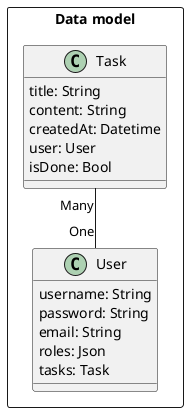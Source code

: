@startuml Data model

rectangle "Data model" {
    Class Task {
        {field} title: String
        {field} content: String
        {field} createdAt: Datetime
        {field} user: User
        {field} isDone: Bool
    }

    Class User {
        {field} username: String
        {field} password: String
        {field} email: String
        {field} roles: Json
        {field} tasks: Task
    }
}

Task "Many" -- "One" User

@enduml